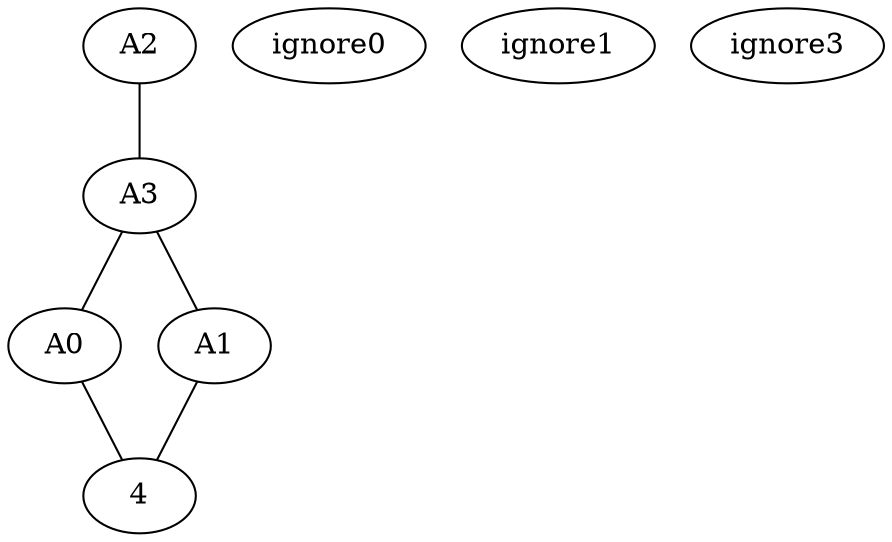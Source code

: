 // A map is just a dot graph with some special syntax.

graph G {

  // Firstly, there is the description of the edges
  // 0 -- 1 -- 2 -- 3 -- 4;
  0 -- 1 -- {2 3} -- 4;

  // Then the nodes (ie. the cities)
  2 [label=A0, family=3, capital=t];
  3 [label=A1, family=2, capital=t, hold=0.6];
  0 [label=A2, family=1, pop=50, capital=t];
  1 [label=A3, capital=t, family=0, pop=99, drugs=100];
  // Node 4 has no attributes defined, will be assigned to family=0 (player)

  
  // Here are the "metanodes": they are fictitious nodes that
  // contain configurations about each family. They are not mandatory.
  ignore0 [family=0, money=1000000, player=t]
  ignore1 [family=1, money=0]
  ignore3 [family=3, money=200000]
  
}
